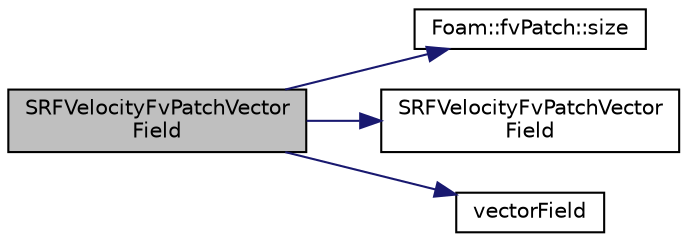 digraph "SRFVelocityFvPatchVectorField"
{
  bgcolor="transparent";
  edge [fontname="Helvetica",fontsize="10",labelfontname="Helvetica",labelfontsize="10"];
  node [fontname="Helvetica",fontsize="10",shape=record];
  rankdir="LR";
  Node1 [label="SRFVelocityFvPatchVector\lField",height=0.2,width=0.4,color="black", fillcolor="grey75", style="filled", fontcolor="black"];
  Node1 -> Node2 [color="midnightblue",fontsize="10",style="solid",fontname="Helvetica"];
  Node2 [label="Foam::fvPatch::size",height=0.2,width=0.4,color="black",URL="$a00895.html#aefe0792b5b0175e6022a92a906fdf053",tooltip="Return size. "];
  Node1 -> Node3 [color="midnightblue",fontsize="10",style="solid",fontname="Helvetica"];
  Node3 [label="SRFVelocityFvPatchVector\lField",height=0.2,width=0.4,color="black",URL="$a02499.html#a11b701517164b0a995364a4af4d54b19",tooltip="Construct from patch and internal field. "];
  Node1 -> Node4 [color="midnightblue",fontsize="10",style="solid",fontname="Helvetica"];
  Node4 [label="vectorField",height=0.2,width=0.4,color="black",URL="$a04457.html#a26449ea948f1206dbb29e1bc6e5c7c64"];
}
